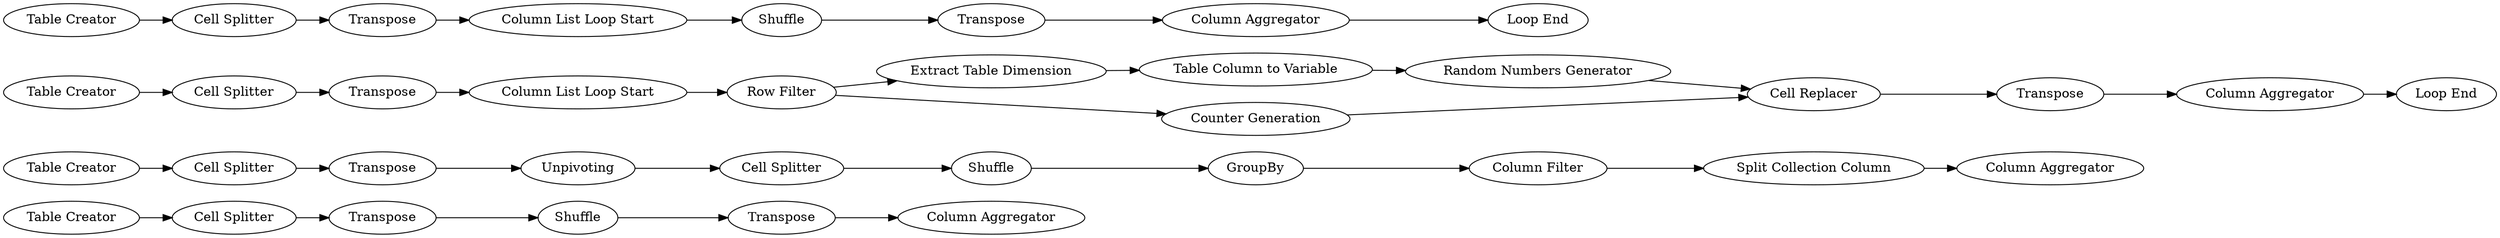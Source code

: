 digraph {
	41 -> 42
	63 -> 33
	29 -> 62
	56 -> 58
	44 -> 46
	39 -> 40
	12 -> 53
	52 -> 54
	40 -> 41
	32 -> 63
	30 -> 32
	45 -> 50
	55 -> 56
	62 -> 30
	11 -> 12
	17 -> 56
	10 -> 11
	58 -> 57
	57 -> 59
	37 -> 38
	33 -> 34
	46 -> 47
	53 -> 52
	48 -> 49
	1 -> 10
	47 -> 48
	54 -> 17
	36 -> 35
	38 -> 39
	43 -> 44
	50 -> 43
	53 -> 55
	35 -> 28
	28 -> 29
	57 [label="Column Aggregator"]
	55 [label="Counter Generation"]
	45 [label="Table Creator"]
	52 [label="Extract Table Dimension"]
	58 [label=Transpose]
	17 [label="Random Numbers Generator"]
	49 [label="Loop End"]
	41 [label=Transpose]
	56 [label="Cell Replacer"]
	54 [label="Table Column to Variable"]
	10 [label="Cell Splitter"]
	12 [label="Column List Loop Start"]
	59 [label="Loop End"]
	48 [label="Column Aggregator"]
	30 [label=Shuffle]
	50 [label="Cell Splitter"]
	1 [label="Table Creator"]
	42 [label="Column Aggregator"]
	53 [label="Row Filter"]
	28 [label=Transpose]
	11 [label=Transpose]
	47 [label=Transpose]
	63 [label="Column Filter"]
	38 [label="Cell Splitter"]
	43 [label=Transpose]
	35 [label="Cell Splitter"]
	44 [label="Column List Loop Start"]
	62 [label="Cell Splitter"]
	34 [label="Column Aggregator"]
	29 [label=Unpivoting]
	36 [label="Table Creator"]
	46 [label=Shuffle]
	40 [label=Shuffle]
	39 [label=Transpose]
	33 [label="Split Collection Column"]
	32 [label=GroupBy]
	37 [label="Table Creator"]
	rankdir=LR
}
